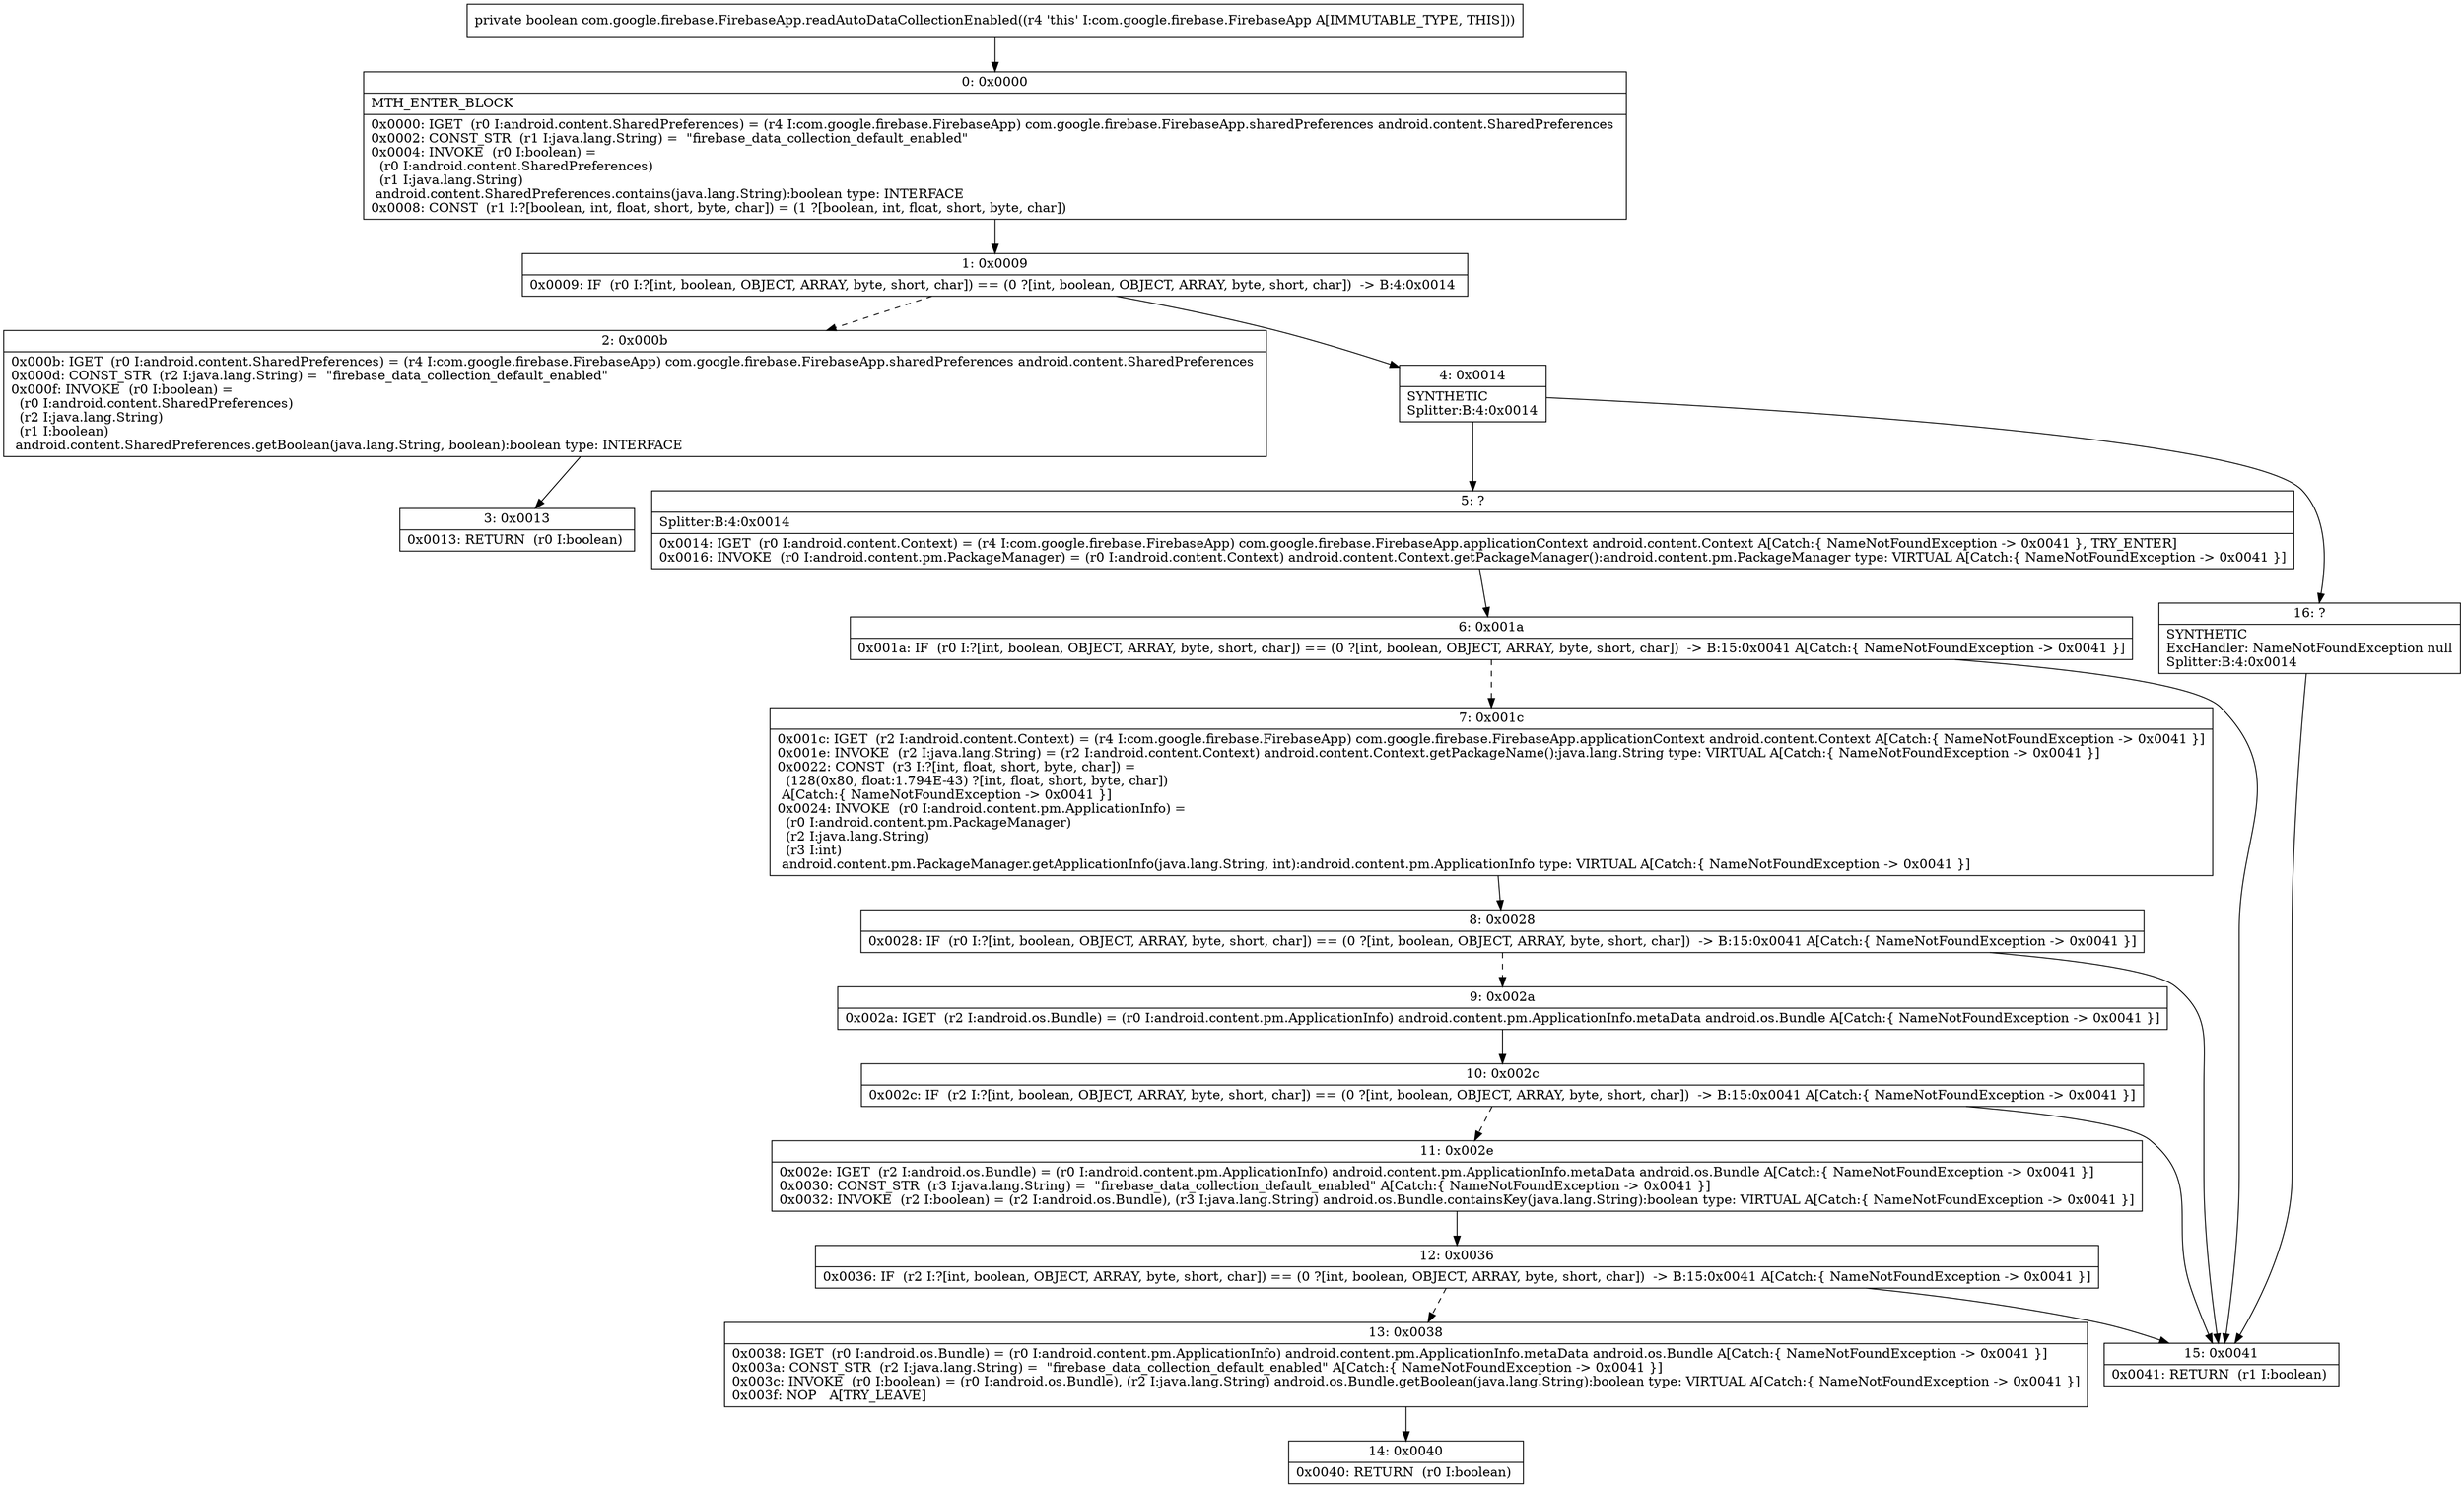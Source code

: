 digraph "CFG forcom.google.firebase.FirebaseApp.readAutoDataCollectionEnabled()Z" {
Node_0 [shape=record,label="{0\:\ 0x0000|MTH_ENTER_BLOCK\l|0x0000: IGET  (r0 I:android.content.SharedPreferences) = (r4 I:com.google.firebase.FirebaseApp) com.google.firebase.FirebaseApp.sharedPreferences android.content.SharedPreferences \l0x0002: CONST_STR  (r1 I:java.lang.String) =  \"firebase_data_collection_default_enabled\" \l0x0004: INVOKE  (r0 I:boolean) = \l  (r0 I:android.content.SharedPreferences)\l  (r1 I:java.lang.String)\l android.content.SharedPreferences.contains(java.lang.String):boolean type: INTERFACE \l0x0008: CONST  (r1 I:?[boolean, int, float, short, byte, char]) = (1 ?[boolean, int, float, short, byte, char]) \l}"];
Node_1 [shape=record,label="{1\:\ 0x0009|0x0009: IF  (r0 I:?[int, boolean, OBJECT, ARRAY, byte, short, char]) == (0 ?[int, boolean, OBJECT, ARRAY, byte, short, char])  \-\> B:4:0x0014 \l}"];
Node_2 [shape=record,label="{2\:\ 0x000b|0x000b: IGET  (r0 I:android.content.SharedPreferences) = (r4 I:com.google.firebase.FirebaseApp) com.google.firebase.FirebaseApp.sharedPreferences android.content.SharedPreferences \l0x000d: CONST_STR  (r2 I:java.lang.String) =  \"firebase_data_collection_default_enabled\" \l0x000f: INVOKE  (r0 I:boolean) = \l  (r0 I:android.content.SharedPreferences)\l  (r2 I:java.lang.String)\l  (r1 I:boolean)\l android.content.SharedPreferences.getBoolean(java.lang.String, boolean):boolean type: INTERFACE \l}"];
Node_3 [shape=record,label="{3\:\ 0x0013|0x0013: RETURN  (r0 I:boolean) \l}"];
Node_4 [shape=record,label="{4\:\ 0x0014|SYNTHETIC\lSplitter:B:4:0x0014\l}"];
Node_5 [shape=record,label="{5\:\ ?|Splitter:B:4:0x0014\l|0x0014: IGET  (r0 I:android.content.Context) = (r4 I:com.google.firebase.FirebaseApp) com.google.firebase.FirebaseApp.applicationContext android.content.Context A[Catch:\{ NameNotFoundException \-\> 0x0041 \}, TRY_ENTER]\l0x0016: INVOKE  (r0 I:android.content.pm.PackageManager) = (r0 I:android.content.Context) android.content.Context.getPackageManager():android.content.pm.PackageManager type: VIRTUAL A[Catch:\{ NameNotFoundException \-\> 0x0041 \}]\l}"];
Node_6 [shape=record,label="{6\:\ 0x001a|0x001a: IF  (r0 I:?[int, boolean, OBJECT, ARRAY, byte, short, char]) == (0 ?[int, boolean, OBJECT, ARRAY, byte, short, char])  \-\> B:15:0x0041 A[Catch:\{ NameNotFoundException \-\> 0x0041 \}]\l}"];
Node_7 [shape=record,label="{7\:\ 0x001c|0x001c: IGET  (r2 I:android.content.Context) = (r4 I:com.google.firebase.FirebaseApp) com.google.firebase.FirebaseApp.applicationContext android.content.Context A[Catch:\{ NameNotFoundException \-\> 0x0041 \}]\l0x001e: INVOKE  (r2 I:java.lang.String) = (r2 I:android.content.Context) android.content.Context.getPackageName():java.lang.String type: VIRTUAL A[Catch:\{ NameNotFoundException \-\> 0x0041 \}]\l0x0022: CONST  (r3 I:?[int, float, short, byte, char]) = \l  (128(0x80, float:1.794E\-43) ?[int, float, short, byte, char])\l A[Catch:\{ NameNotFoundException \-\> 0x0041 \}]\l0x0024: INVOKE  (r0 I:android.content.pm.ApplicationInfo) = \l  (r0 I:android.content.pm.PackageManager)\l  (r2 I:java.lang.String)\l  (r3 I:int)\l android.content.pm.PackageManager.getApplicationInfo(java.lang.String, int):android.content.pm.ApplicationInfo type: VIRTUAL A[Catch:\{ NameNotFoundException \-\> 0x0041 \}]\l}"];
Node_8 [shape=record,label="{8\:\ 0x0028|0x0028: IF  (r0 I:?[int, boolean, OBJECT, ARRAY, byte, short, char]) == (0 ?[int, boolean, OBJECT, ARRAY, byte, short, char])  \-\> B:15:0x0041 A[Catch:\{ NameNotFoundException \-\> 0x0041 \}]\l}"];
Node_9 [shape=record,label="{9\:\ 0x002a|0x002a: IGET  (r2 I:android.os.Bundle) = (r0 I:android.content.pm.ApplicationInfo) android.content.pm.ApplicationInfo.metaData android.os.Bundle A[Catch:\{ NameNotFoundException \-\> 0x0041 \}]\l}"];
Node_10 [shape=record,label="{10\:\ 0x002c|0x002c: IF  (r2 I:?[int, boolean, OBJECT, ARRAY, byte, short, char]) == (0 ?[int, boolean, OBJECT, ARRAY, byte, short, char])  \-\> B:15:0x0041 A[Catch:\{ NameNotFoundException \-\> 0x0041 \}]\l}"];
Node_11 [shape=record,label="{11\:\ 0x002e|0x002e: IGET  (r2 I:android.os.Bundle) = (r0 I:android.content.pm.ApplicationInfo) android.content.pm.ApplicationInfo.metaData android.os.Bundle A[Catch:\{ NameNotFoundException \-\> 0x0041 \}]\l0x0030: CONST_STR  (r3 I:java.lang.String) =  \"firebase_data_collection_default_enabled\" A[Catch:\{ NameNotFoundException \-\> 0x0041 \}]\l0x0032: INVOKE  (r2 I:boolean) = (r2 I:android.os.Bundle), (r3 I:java.lang.String) android.os.Bundle.containsKey(java.lang.String):boolean type: VIRTUAL A[Catch:\{ NameNotFoundException \-\> 0x0041 \}]\l}"];
Node_12 [shape=record,label="{12\:\ 0x0036|0x0036: IF  (r2 I:?[int, boolean, OBJECT, ARRAY, byte, short, char]) == (0 ?[int, boolean, OBJECT, ARRAY, byte, short, char])  \-\> B:15:0x0041 A[Catch:\{ NameNotFoundException \-\> 0x0041 \}]\l}"];
Node_13 [shape=record,label="{13\:\ 0x0038|0x0038: IGET  (r0 I:android.os.Bundle) = (r0 I:android.content.pm.ApplicationInfo) android.content.pm.ApplicationInfo.metaData android.os.Bundle A[Catch:\{ NameNotFoundException \-\> 0x0041 \}]\l0x003a: CONST_STR  (r2 I:java.lang.String) =  \"firebase_data_collection_default_enabled\" A[Catch:\{ NameNotFoundException \-\> 0x0041 \}]\l0x003c: INVOKE  (r0 I:boolean) = (r0 I:android.os.Bundle), (r2 I:java.lang.String) android.os.Bundle.getBoolean(java.lang.String):boolean type: VIRTUAL A[Catch:\{ NameNotFoundException \-\> 0x0041 \}]\l0x003f: NOP   A[TRY_LEAVE]\l}"];
Node_14 [shape=record,label="{14\:\ 0x0040|0x0040: RETURN  (r0 I:boolean) \l}"];
Node_15 [shape=record,label="{15\:\ 0x0041|0x0041: RETURN  (r1 I:boolean) \l}"];
Node_16 [shape=record,label="{16\:\ ?|SYNTHETIC\lExcHandler: NameNotFoundException null\lSplitter:B:4:0x0014\l}"];
MethodNode[shape=record,label="{private boolean com.google.firebase.FirebaseApp.readAutoDataCollectionEnabled((r4 'this' I:com.google.firebase.FirebaseApp A[IMMUTABLE_TYPE, THIS])) }"];
MethodNode -> Node_0;
Node_0 -> Node_1;
Node_1 -> Node_2[style=dashed];
Node_1 -> Node_4;
Node_2 -> Node_3;
Node_4 -> Node_5;
Node_4 -> Node_16;
Node_5 -> Node_6;
Node_6 -> Node_7[style=dashed];
Node_6 -> Node_15;
Node_7 -> Node_8;
Node_8 -> Node_9[style=dashed];
Node_8 -> Node_15;
Node_9 -> Node_10;
Node_10 -> Node_11[style=dashed];
Node_10 -> Node_15;
Node_11 -> Node_12;
Node_12 -> Node_13[style=dashed];
Node_12 -> Node_15;
Node_13 -> Node_14;
Node_16 -> Node_15;
}

